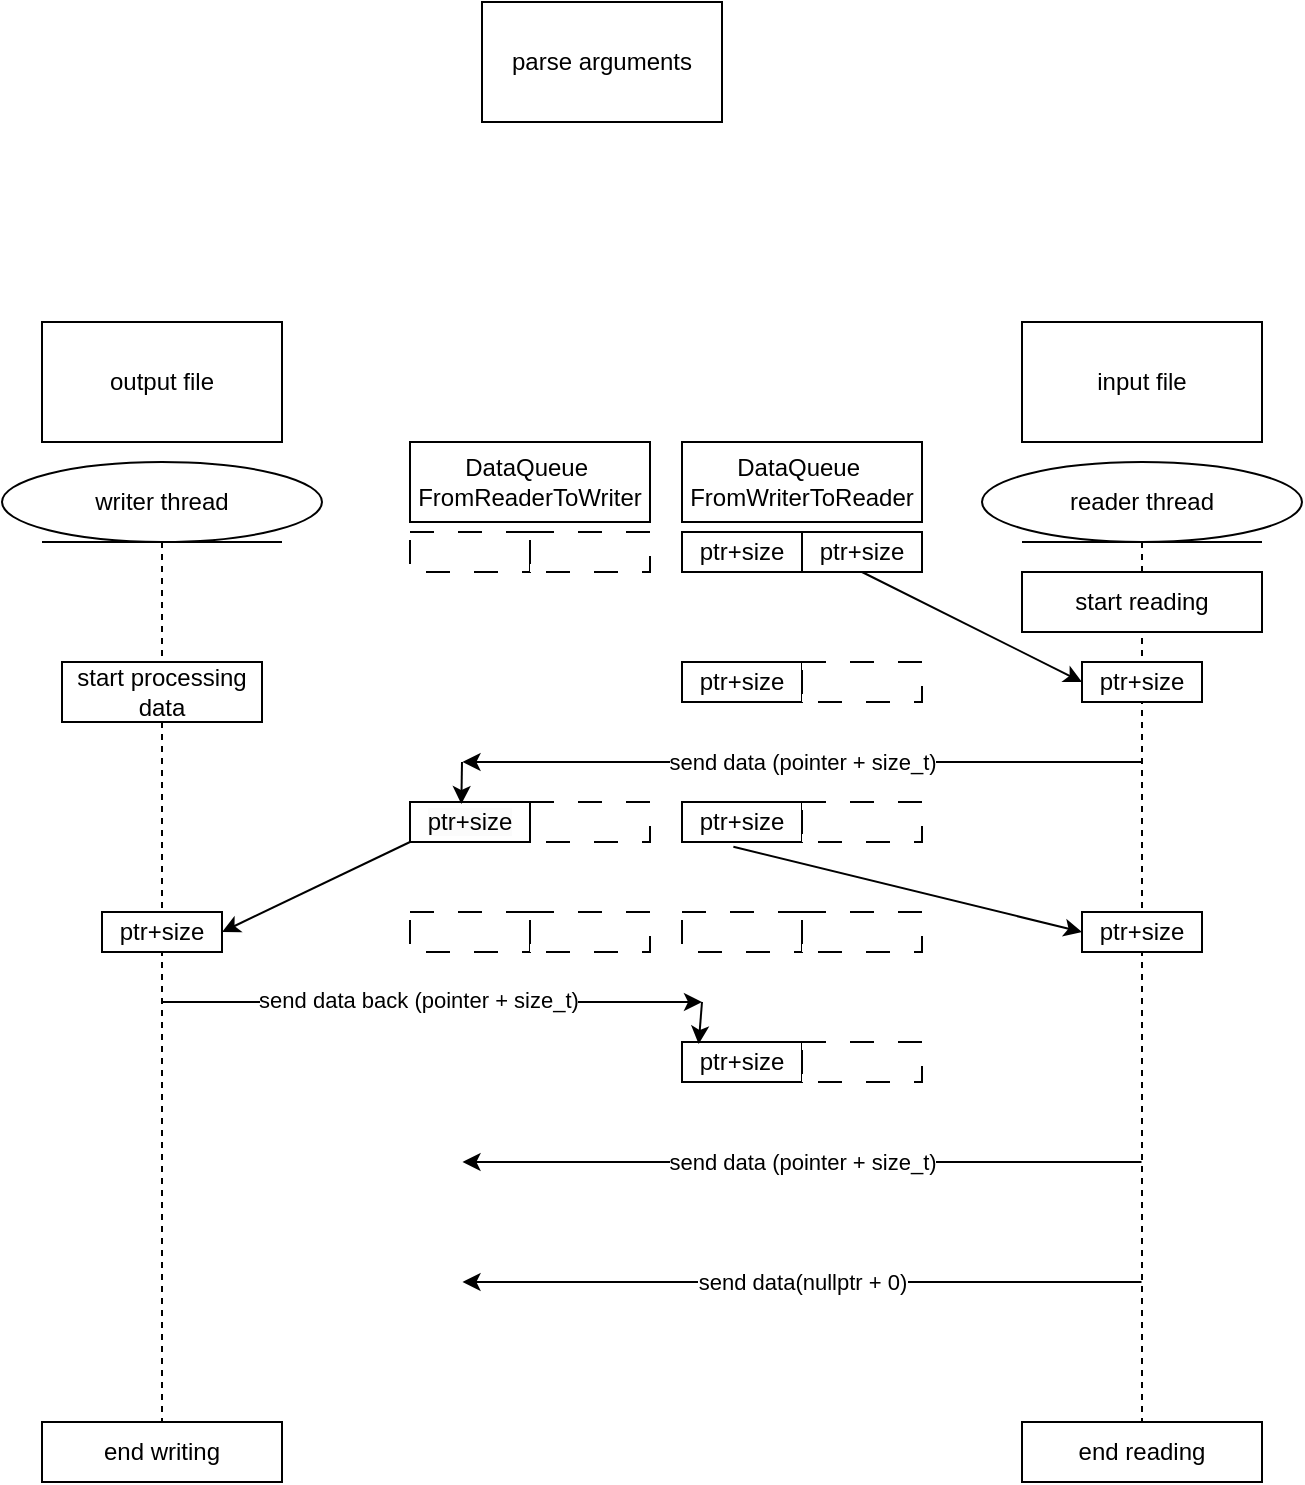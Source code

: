 <mxfile version="24.4.8" type="device">
  <diagram name="Страница — 1" id="R6Jbsx1nSo0BSAziR3sn">
    <mxGraphModel dx="1383" dy="787" grid="1" gridSize="10" guides="1" tooltips="1" connect="1" arrows="1" fold="1" page="1" pageScale="1" pageWidth="827" pageHeight="1169" math="0" shadow="0">
      <root>
        <mxCell id="0" />
        <mxCell id="1" parent="0" />
        <mxCell id="Y4AmV512FrsqReYoDG1q-1" value="parse arguments" style="rounded=0;whiteSpace=wrap;html=1;" parent="1" vertex="1">
          <mxGeometry x="330" y="120" width="120" height="60" as="geometry" />
        </mxCell>
        <mxCell id="Y4AmV512FrsqReYoDG1q-2" value="input file" style="rounded=0;whiteSpace=wrap;html=1;" parent="1" vertex="1">
          <mxGeometry x="600" y="280" width="120" height="60" as="geometry" />
        </mxCell>
        <mxCell id="Y4AmV512FrsqReYoDG1q-3" value="writer thread" style="shape=umlLifeline;perimeter=lifelinePerimeter;whiteSpace=wrap;html=1;container=1;dropTarget=0;collapsible=0;recursiveResize=0;outlineConnect=0;portConstraint=eastwest;newEdgeStyle={&quot;curved&quot;:0,&quot;rounded&quot;:0};participant=umlEntity;" parent="1" vertex="1">
          <mxGeometry x="90" y="350" width="160" height="510" as="geometry" />
        </mxCell>
        <mxCell id="Y4AmV512FrsqReYoDG1q-4" value="reader thread" style="shape=umlLifeline;perimeter=lifelinePerimeter;whiteSpace=wrap;html=1;container=1;dropTarget=0;collapsible=0;recursiveResize=0;outlineConnect=0;portConstraint=eastwest;newEdgeStyle={&quot;curved&quot;:0,&quot;rounded&quot;:0};participant=umlEntity;" parent="1" vertex="1">
          <mxGeometry x="580" y="350" width="160" height="500" as="geometry" />
        </mxCell>
        <mxCell id="Y4AmV512FrsqReYoDG1q-5" value="output file" style="rounded=0;whiteSpace=wrap;html=1;" parent="1" vertex="1">
          <mxGeometry x="110" y="280" width="120" height="60" as="geometry" />
        </mxCell>
        <mxCell id="Y4AmV512FrsqReYoDG1q-6" value="send data (pointer + size_t)" style="endArrow=classic;html=1;rounded=0;" parent="1" edge="1">
          <mxGeometry width="50" height="50" relative="1" as="geometry">
            <mxPoint x="659.75" y="500" as="sourcePoint" />
            <mxPoint x="320.25" y="500" as="targetPoint" />
          </mxGeometry>
        </mxCell>
        <mxCell id="Y4AmV512FrsqReYoDG1q-9" value="send data (pointer + size_t)" style="endArrow=classic;html=1;rounded=0;" parent="1" edge="1">
          <mxGeometry width="50" height="50" relative="1" as="geometry">
            <mxPoint x="659.75" y="700" as="sourcePoint" />
            <mxPoint x="320.25" y="700" as="targetPoint" />
          </mxGeometry>
        </mxCell>
        <mxCell id="Y4AmV512FrsqReYoDG1q-10" value="" style="endArrow=classic;html=1;rounded=0;" parent="1" edge="1">
          <mxGeometry width="50" height="50" relative="1" as="geometry">
            <mxPoint x="169.833" y="620" as="sourcePoint" />
            <mxPoint x="440" y="620" as="targetPoint" />
          </mxGeometry>
        </mxCell>
        <mxCell id="Y4AmV512FrsqReYoDG1q-11" value="send data back (pointer + size_t)" style="edgeLabel;html=1;align=center;verticalAlign=middle;resizable=0;points=[];" parent="Y4AmV512FrsqReYoDG1q-10" vertex="1" connectable="0">
          <mxGeometry x="-0.059" y="1" relative="1" as="geometry">
            <mxPoint x="1" as="offset" />
          </mxGeometry>
        </mxCell>
        <mxCell id="Y4AmV512FrsqReYoDG1q-12" value="start processing data" style="rounded=0;whiteSpace=wrap;html=1;" parent="1" vertex="1">
          <mxGeometry x="120" y="450" width="100" height="30" as="geometry" />
        </mxCell>
        <mxCell id="Y4AmV512FrsqReYoDG1q-13" value="DataQueue&amp;nbsp;&lt;br&gt;FromReaderToWriter" style="rounded=0;whiteSpace=wrap;html=1;" parent="1" vertex="1">
          <mxGeometry x="294" y="340" width="120" height="40" as="geometry" />
        </mxCell>
        <mxCell id="Y4AmV512FrsqReYoDG1q-14" value="DataQueue&amp;nbsp;&lt;br&gt;FromWriterToReader" style="rounded=0;whiteSpace=wrap;html=1;" parent="1" vertex="1">
          <mxGeometry x="430" y="340" width="120" height="40" as="geometry" />
        </mxCell>
        <mxCell id="Y4AmV512FrsqReYoDG1q-16" value="ptr+size" style="rounded=0;whiteSpace=wrap;html=1;" parent="1" vertex="1">
          <mxGeometry x="430" y="385" width="60" height="20" as="geometry" />
        </mxCell>
        <mxCell id="Y4AmV512FrsqReYoDG1q-17" value="ptr+size" style="rounded=0;whiteSpace=wrap;html=1;" parent="1" vertex="1">
          <mxGeometry x="490" y="385" width="60" height="20" as="geometry" />
        </mxCell>
        <mxCell id="z2xI7N1zQIP_xfn3pRQg-1" value="start reading" style="rounded=0;whiteSpace=wrap;html=1;" vertex="1" parent="1">
          <mxGeometry x="600" y="405" width="120" height="30" as="geometry" />
        </mxCell>
        <mxCell id="z2xI7N1zQIP_xfn3pRQg-2" value="send data(nullptr + 0)" style="endArrow=classic;html=1;rounded=0;" edge="1" parent="1">
          <mxGeometry width="50" height="50" relative="1" as="geometry">
            <mxPoint x="659.75" y="760" as="sourcePoint" />
            <mxPoint x="320.25" y="760" as="targetPoint" />
          </mxGeometry>
        </mxCell>
        <mxCell id="z2xI7N1zQIP_xfn3pRQg-3" value="end reading" style="rounded=0;whiteSpace=wrap;html=1;" vertex="1" parent="1">
          <mxGeometry x="600" y="830" width="120" height="30" as="geometry" />
        </mxCell>
        <mxCell id="z2xI7N1zQIP_xfn3pRQg-4" value="end writing" style="rounded=0;whiteSpace=wrap;html=1;" vertex="1" parent="1">
          <mxGeometry x="110" y="830" width="120" height="30" as="geometry" />
        </mxCell>
        <mxCell id="z2xI7N1zQIP_xfn3pRQg-7" value="ptr+size" style="rounded=0;whiteSpace=wrap;html=1;" vertex="1" parent="1">
          <mxGeometry x="630" y="450" width="60" height="20" as="geometry" />
        </mxCell>
        <mxCell id="z2xI7N1zQIP_xfn3pRQg-8" value="" style="endArrow=classic;html=1;rounded=0;exitX=0.5;exitY=1;exitDx=0;exitDy=0;entryX=0;entryY=0.5;entryDx=0;entryDy=0;" edge="1" parent="1" source="Y4AmV512FrsqReYoDG1q-17" target="z2xI7N1zQIP_xfn3pRQg-7">
          <mxGeometry width="50" height="50" relative="1" as="geometry">
            <mxPoint x="430" y="460" as="sourcePoint" />
            <mxPoint x="480" y="410" as="targetPoint" />
          </mxGeometry>
        </mxCell>
        <mxCell id="z2xI7N1zQIP_xfn3pRQg-9" value="ptr+size" style="rounded=0;whiteSpace=wrap;html=1;" vertex="1" parent="1">
          <mxGeometry x="430" y="450" width="60" height="20" as="geometry" />
        </mxCell>
        <mxCell id="z2xI7N1zQIP_xfn3pRQg-10" value="" style="rounded=0;whiteSpace=wrap;html=1;dashed=1;dashPattern=12 12;" vertex="1" parent="1">
          <mxGeometry x="490" y="450" width="60" height="20" as="geometry" />
        </mxCell>
        <mxCell id="z2xI7N1zQIP_xfn3pRQg-11" value="" style="rounded=0;whiteSpace=wrap;html=1;dashed=1;dashPattern=12 12;" vertex="1" parent="1">
          <mxGeometry x="294" y="385" width="60" height="20" as="geometry" />
        </mxCell>
        <mxCell id="z2xI7N1zQIP_xfn3pRQg-12" value="" style="rounded=0;whiteSpace=wrap;html=1;dashed=1;dashPattern=12 12;" vertex="1" parent="1">
          <mxGeometry x="354" y="385" width="60" height="20" as="geometry" />
        </mxCell>
        <mxCell id="z2xI7N1zQIP_xfn3pRQg-13" value="" style="rounded=0;whiteSpace=wrap;html=1;dashed=1;dashPattern=12 12;" vertex="1" parent="1">
          <mxGeometry x="354" y="520" width="60" height="20" as="geometry" />
        </mxCell>
        <mxCell id="z2xI7N1zQIP_xfn3pRQg-14" value="&lt;meta charset=&quot;utf-8&quot;&gt;&lt;span style=&quot;color: rgb(0, 0, 0); font-family: Helvetica; font-size: 12px; font-style: normal; font-variant-ligatures: normal; font-variant-caps: normal; font-weight: 400; letter-spacing: normal; orphans: 2; text-align: center; text-indent: 0px; text-transform: none; widows: 2; word-spacing: 0px; -webkit-text-stroke-width: 0px; white-space: normal; background-color: rgb(251, 251, 251); text-decoration-thickness: initial; text-decoration-style: initial; text-decoration-color: initial; display: inline !important; float: none;&quot;&gt;ptr+size&lt;/span&gt;" style="rounded=0;whiteSpace=wrap;html=1;" vertex="1" parent="1">
          <mxGeometry x="294" y="520" width="60" height="20" as="geometry" />
        </mxCell>
        <mxCell id="z2xI7N1zQIP_xfn3pRQg-15" value="ptr+size" style="rounded=0;whiteSpace=wrap;html=1;" vertex="1" parent="1">
          <mxGeometry x="140" y="575" width="60" height="20" as="geometry" />
        </mxCell>
        <mxCell id="z2xI7N1zQIP_xfn3pRQg-16" value="" style="endArrow=classic;html=1;rounded=0;exitX=0;exitY=1;exitDx=0;exitDy=0;entryX=1;entryY=0.5;entryDx=0;entryDy=0;" edge="1" parent="1" source="z2xI7N1zQIP_xfn3pRQg-14" target="z2xI7N1zQIP_xfn3pRQg-15">
          <mxGeometry width="50" height="50" relative="1" as="geometry">
            <mxPoint x="430" y="640" as="sourcePoint" />
            <mxPoint x="480" y="590" as="targetPoint" />
          </mxGeometry>
        </mxCell>
        <mxCell id="z2xI7N1zQIP_xfn3pRQg-17" value="" style="rounded=0;whiteSpace=wrap;html=1;dashed=1;dashPattern=12 12;" vertex="1" parent="1">
          <mxGeometry x="294" y="575" width="60" height="20" as="geometry" />
        </mxCell>
        <mxCell id="z2xI7N1zQIP_xfn3pRQg-18" value="" style="rounded=0;whiteSpace=wrap;html=1;dashed=1;dashPattern=12 12;" vertex="1" parent="1">
          <mxGeometry x="354" y="575" width="60" height="20" as="geometry" />
        </mxCell>
        <mxCell id="z2xI7N1zQIP_xfn3pRQg-19" value="ptr+size" style="rounded=0;whiteSpace=wrap;html=1;" vertex="1" parent="1">
          <mxGeometry x="430" y="520" width="60" height="20" as="geometry" />
        </mxCell>
        <mxCell id="z2xI7N1zQIP_xfn3pRQg-20" value="" style="rounded=0;whiteSpace=wrap;html=1;dashed=1;dashPattern=12 12;" vertex="1" parent="1">
          <mxGeometry x="490" y="520" width="60" height="20" as="geometry" />
        </mxCell>
        <mxCell id="z2xI7N1zQIP_xfn3pRQg-21" value="ptr+size" style="rounded=0;whiteSpace=wrap;html=1;" vertex="1" parent="1">
          <mxGeometry x="630" y="575" width="60" height="20" as="geometry" />
        </mxCell>
        <mxCell id="z2xI7N1zQIP_xfn3pRQg-22" value="" style="endArrow=classic;html=1;rounded=0;exitX=0.428;exitY=1.117;exitDx=0;exitDy=0;exitPerimeter=0;entryX=0;entryY=0.5;entryDx=0;entryDy=0;" edge="1" parent="1" source="z2xI7N1zQIP_xfn3pRQg-19" target="z2xI7N1zQIP_xfn3pRQg-21">
          <mxGeometry width="50" height="50" relative="1" as="geometry">
            <mxPoint x="430" y="640" as="sourcePoint" />
            <mxPoint x="480" y="590" as="targetPoint" />
          </mxGeometry>
        </mxCell>
        <mxCell id="z2xI7N1zQIP_xfn3pRQg-23" value="" style="rounded=0;whiteSpace=wrap;html=1;dashed=1;dashPattern=12 12;" vertex="1" parent="1">
          <mxGeometry x="430" y="575" width="60" height="20" as="geometry" />
        </mxCell>
        <mxCell id="z2xI7N1zQIP_xfn3pRQg-24" value="" style="rounded=0;whiteSpace=wrap;html=1;dashed=1;dashPattern=12 12;" vertex="1" parent="1">
          <mxGeometry x="490" y="575" width="60" height="20" as="geometry" />
        </mxCell>
        <mxCell id="z2xI7N1zQIP_xfn3pRQg-25" value="ptr+size" style="rounded=0;whiteSpace=wrap;html=1;" vertex="1" parent="1">
          <mxGeometry x="430" y="640" width="60" height="20" as="geometry" />
        </mxCell>
        <mxCell id="z2xI7N1zQIP_xfn3pRQg-26" value="" style="rounded=0;whiteSpace=wrap;html=1;dashed=1;dashPattern=12 12;" vertex="1" parent="1">
          <mxGeometry x="490" y="640" width="60" height="20" as="geometry" />
        </mxCell>
        <mxCell id="z2xI7N1zQIP_xfn3pRQg-27" value="" style="endArrow=classic;html=1;rounded=0;entryX=0.428;entryY=0.05;entryDx=0;entryDy=0;entryPerimeter=0;" edge="1" parent="1" target="z2xI7N1zQIP_xfn3pRQg-14">
          <mxGeometry width="50" height="50" relative="1" as="geometry">
            <mxPoint x="320" y="500" as="sourcePoint" />
            <mxPoint x="480" y="590" as="targetPoint" />
          </mxGeometry>
        </mxCell>
        <mxCell id="z2xI7N1zQIP_xfn3pRQg-28" value="" style="endArrow=classic;html=1;rounded=0;entryX=0.139;entryY=0.05;entryDx=0;entryDy=0;entryPerimeter=0;" edge="1" parent="1" target="z2xI7N1zQIP_xfn3pRQg-25">
          <mxGeometry width="50" height="50" relative="1" as="geometry">
            <mxPoint x="440" y="620" as="sourcePoint" />
            <mxPoint x="480" y="590" as="targetPoint" />
          </mxGeometry>
        </mxCell>
      </root>
    </mxGraphModel>
  </diagram>
</mxfile>
